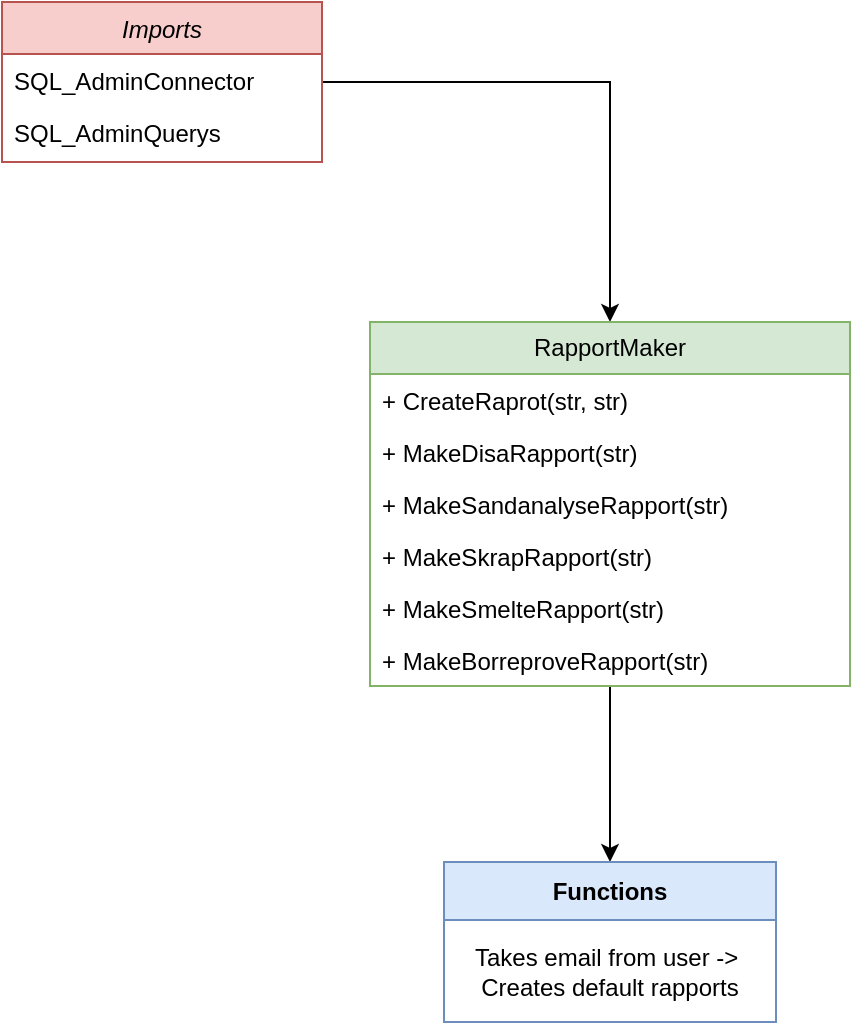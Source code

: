 <mxfile version="22.0.3" type="device">
  <diagram id="C5RBs43oDa-KdzZeNtuy" name="Page-1">
    <mxGraphModel dx="1420" dy="822" grid="1" gridSize="10" guides="1" tooltips="1" connect="1" arrows="1" fold="1" page="1" pageScale="1" pageWidth="827" pageHeight="1169" math="0" shadow="0">
      <root>
        <mxCell id="WIyWlLk6GJQsqaUBKTNV-0" />
        <mxCell id="WIyWlLk6GJQsqaUBKTNV-1" parent="WIyWlLk6GJQsqaUBKTNV-0" />
        <mxCell id="7Pk23uhFZbQ_ol2rJBGQ-7" style="edgeStyle=orthogonalEdgeStyle;rounded=0;orthogonalLoop=1;jettySize=auto;html=1;entryX=0.5;entryY=0;entryDx=0;entryDy=0;" edge="1" parent="WIyWlLk6GJQsqaUBKTNV-1" source="zkfFHV4jXpPFQw0GAbJ--0" target="7Pk23uhFZbQ_ol2rJBGQ-0">
          <mxGeometry relative="1" as="geometry" />
        </mxCell>
        <mxCell id="zkfFHV4jXpPFQw0GAbJ--0" value="Imports" style="swimlane;fontStyle=2;align=center;verticalAlign=top;childLayout=stackLayout;horizontal=1;startSize=26;horizontalStack=0;resizeParent=1;resizeLast=0;collapsible=1;marginBottom=0;rounded=0;shadow=0;strokeWidth=1;fillColor=#f8cecc;strokeColor=#b85450;" parent="WIyWlLk6GJQsqaUBKTNV-1" vertex="1">
          <mxGeometry x="110" y="170" width="160" height="80" as="geometry">
            <mxRectangle x="230" y="140" width="160" height="26" as="alternateBounds" />
          </mxGeometry>
        </mxCell>
        <mxCell id="zkfFHV4jXpPFQw0GAbJ--1" value="SQL_AdminConnector" style="text;align=left;verticalAlign=top;spacingLeft=4;spacingRight=4;overflow=hidden;rotatable=0;points=[[0,0.5],[1,0.5]];portConstraint=eastwest;" parent="zkfFHV4jXpPFQw0GAbJ--0" vertex="1">
          <mxGeometry y="26" width="160" height="26" as="geometry" />
        </mxCell>
        <mxCell id="zkfFHV4jXpPFQw0GAbJ--2" value="SQL_AdminQuerys" style="text;align=left;verticalAlign=top;spacingLeft=4;spacingRight=4;overflow=hidden;rotatable=0;points=[[0,0.5],[1,0.5]];portConstraint=eastwest;rounded=0;shadow=0;html=0;" parent="zkfFHV4jXpPFQw0GAbJ--0" vertex="1">
          <mxGeometry y="52" width="160" height="26" as="geometry" />
        </mxCell>
        <mxCell id="7Pk23uhFZbQ_ol2rJBGQ-12" style="edgeStyle=orthogonalEdgeStyle;rounded=0;orthogonalLoop=1;jettySize=auto;html=1;entryX=0.5;entryY=0;entryDx=0;entryDy=0;" edge="1" parent="WIyWlLk6GJQsqaUBKTNV-1" source="7Pk23uhFZbQ_ol2rJBGQ-0" target="7Pk23uhFZbQ_ol2rJBGQ-9">
          <mxGeometry relative="1" as="geometry" />
        </mxCell>
        <mxCell id="7Pk23uhFZbQ_ol2rJBGQ-0" value="RapportMaker" style="swimlane;fontStyle=0;childLayout=stackLayout;horizontal=1;startSize=26;fillColor=#d5e8d4;horizontalStack=0;resizeParent=1;resizeParentMax=0;resizeLast=0;collapsible=1;marginBottom=0;whiteSpace=wrap;html=1;strokeColor=#82b366;" vertex="1" parent="WIyWlLk6GJQsqaUBKTNV-1">
          <mxGeometry x="294" y="330" width="240" height="182" as="geometry" />
        </mxCell>
        <mxCell id="7Pk23uhFZbQ_ol2rJBGQ-1" value="+ CreateRaprot(str, str)" style="text;strokeColor=none;fillColor=none;align=left;verticalAlign=top;spacingLeft=4;spacingRight=4;overflow=hidden;rotatable=0;points=[[0,0.5],[1,0.5]];portConstraint=eastwest;whiteSpace=wrap;html=1;" vertex="1" parent="7Pk23uhFZbQ_ol2rJBGQ-0">
          <mxGeometry y="26" width="240" height="26" as="geometry" />
        </mxCell>
        <mxCell id="7Pk23uhFZbQ_ol2rJBGQ-2" value="+ MakeDisaRapport(str)" style="text;strokeColor=none;fillColor=none;align=left;verticalAlign=top;spacingLeft=4;spacingRight=4;overflow=hidden;rotatable=0;points=[[0,0.5],[1,0.5]];portConstraint=eastwest;whiteSpace=wrap;html=1;" vertex="1" parent="7Pk23uhFZbQ_ol2rJBGQ-0">
          <mxGeometry y="52" width="240" height="26" as="geometry" />
        </mxCell>
        <mxCell id="7Pk23uhFZbQ_ol2rJBGQ-3" value="+ MakeSandanalyseRapport(str)" style="text;strokeColor=none;fillColor=none;align=left;verticalAlign=top;spacingLeft=4;spacingRight=4;overflow=hidden;rotatable=0;points=[[0,0.5],[1,0.5]];portConstraint=eastwest;whiteSpace=wrap;html=1;" vertex="1" parent="7Pk23uhFZbQ_ol2rJBGQ-0">
          <mxGeometry y="78" width="240" height="26" as="geometry" />
        </mxCell>
        <mxCell id="7Pk23uhFZbQ_ol2rJBGQ-4" value="+ MakeSkrapRapport(str)" style="text;strokeColor=none;fillColor=none;align=left;verticalAlign=top;spacingLeft=4;spacingRight=4;overflow=hidden;rotatable=0;points=[[0,0.5],[1,0.5]];portConstraint=eastwest;whiteSpace=wrap;html=1;" vertex="1" parent="7Pk23uhFZbQ_ol2rJBGQ-0">
          <mxGeometry y="104" width="240" height="26" as="geometry" />
        </mxCell>
        <mxCell id="7Pk23uhFZbQ_ol2rJBGQ-5" value="+ MakeSmelteRapport(str)" style="text;strokeColor=none;fillColor=none;align=left;verticalAlign=top;spacingLeft=4;spacingRight=4;overflow=hidden;rotatable=0;points=[[0,0.5],[1,0.5]];portConstraint=eastwest;whiteSpace=wrap;html=1;" vertex="1" parent="7Pk23uhFZbQ_ol2rJBGQ-0">
          <mxGeometry y="130" width="240" height="26" as="geometry" />
        </mxCell>
        <mxCell id="7Pk23uhFZbQ_ol2rJBGQ-6" value="+ MakeBorreproveRapport(str)" style="text;strokeColor=none;fillColor=none;align=left;verticalAlign=top;spacingLeft=4;spacingRight=4;overflow=hidden;rotatable=0;points=[[0,0.5],[1,0.5]];portConstraint=eastwest;whiteSpace=wrap;html=1;" vertex="1" parent="7Pk23uhFZbQ_ol2rJBGQ-0">
          <mxGeometry y="156" width="240" height="26" as="geometry" />
        </mxCell>
        <mxCell id="7Pk23uhFZbQ_ol2rJBGQ-9" value="Functions" style="swimlane;fontStyle=1;align=center;verticalAlign=middle;childLayout=stackLayout;horizontal=1;startSize=29;horizontalStack=0;resizeParent=1;resizeParentMax=0;resizeLast=0;collapsible=0;marginBottom=0;html=1;whiteSpace=wrap;fillColor=#dae8fc;strokeColor=#6c8ebf;" vertex="1" parent="WIyWlLk6GJQsqaUBKTNV-1">
          <mxGeometry x="331" y="600" width="166" height="80" as="geometry" />
        </mxCell>
        <mxCell id="7Pk23uhFZbQ_ol2rJBGQ-10" value="Takes email from user -&amp;gt;&amp;nbsp;&lt;br&gt;Creates default rapports" style="text;html=1;strokeColor=none;fillColor=none;align=center;verticalAlign=middle;spacingLeft=4;spacingRight=4;overflow=hidden;rotatable=0;points=[[0,0.5],[1,0.5]];portConstraint=eastwest;whiteSpace=wrap;" vertex="1" parent="7Pk23uhFZbQ_ol2rJBGQ-9">
          <mxGeometry y="29" width="166" height="51" as="geometry" />
        </mxCell>
      </root>
    </mxGraphModel>
  </diagram>
</mxfile>
